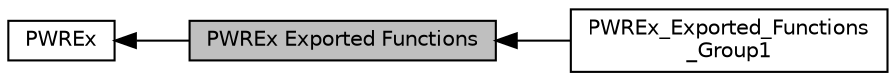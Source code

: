 digraph "PWREx Exported Functions"
{
  edge [fontname="Helvetica",fontsize="10",labelfontname="Helvetica",labelfontsize="10"];
  node [fontname="Helvetica",fontsize="10",shape=record];
  rankdir=LR;
  Node0 [label="PWREx Exported Functions",height=0.2,width=0.4,color="black", fillcolor="grey75", style="filled", fontcolor="black"];
  Node1 [label="PWREx",height=0.2,width=0.4,color="black", fillcolor="white", style="filled",URL="$group___p_w_r_ex.html",tooltip="PWR HAL module driver. "];
  Node2 [label="PWREx_Exported_Functions\l_Group1",height=0.2,width=0.4,color="black", fillcolor="white", style="filled",URL="$group___p_w_r_ex___exported___functions___group1.html"];
  Node1->Node0 [shape=plaintext, dir="back", style="solid"];
  Node0->Node2 [shape=plaintext, dir="back", style="solid"];
}
